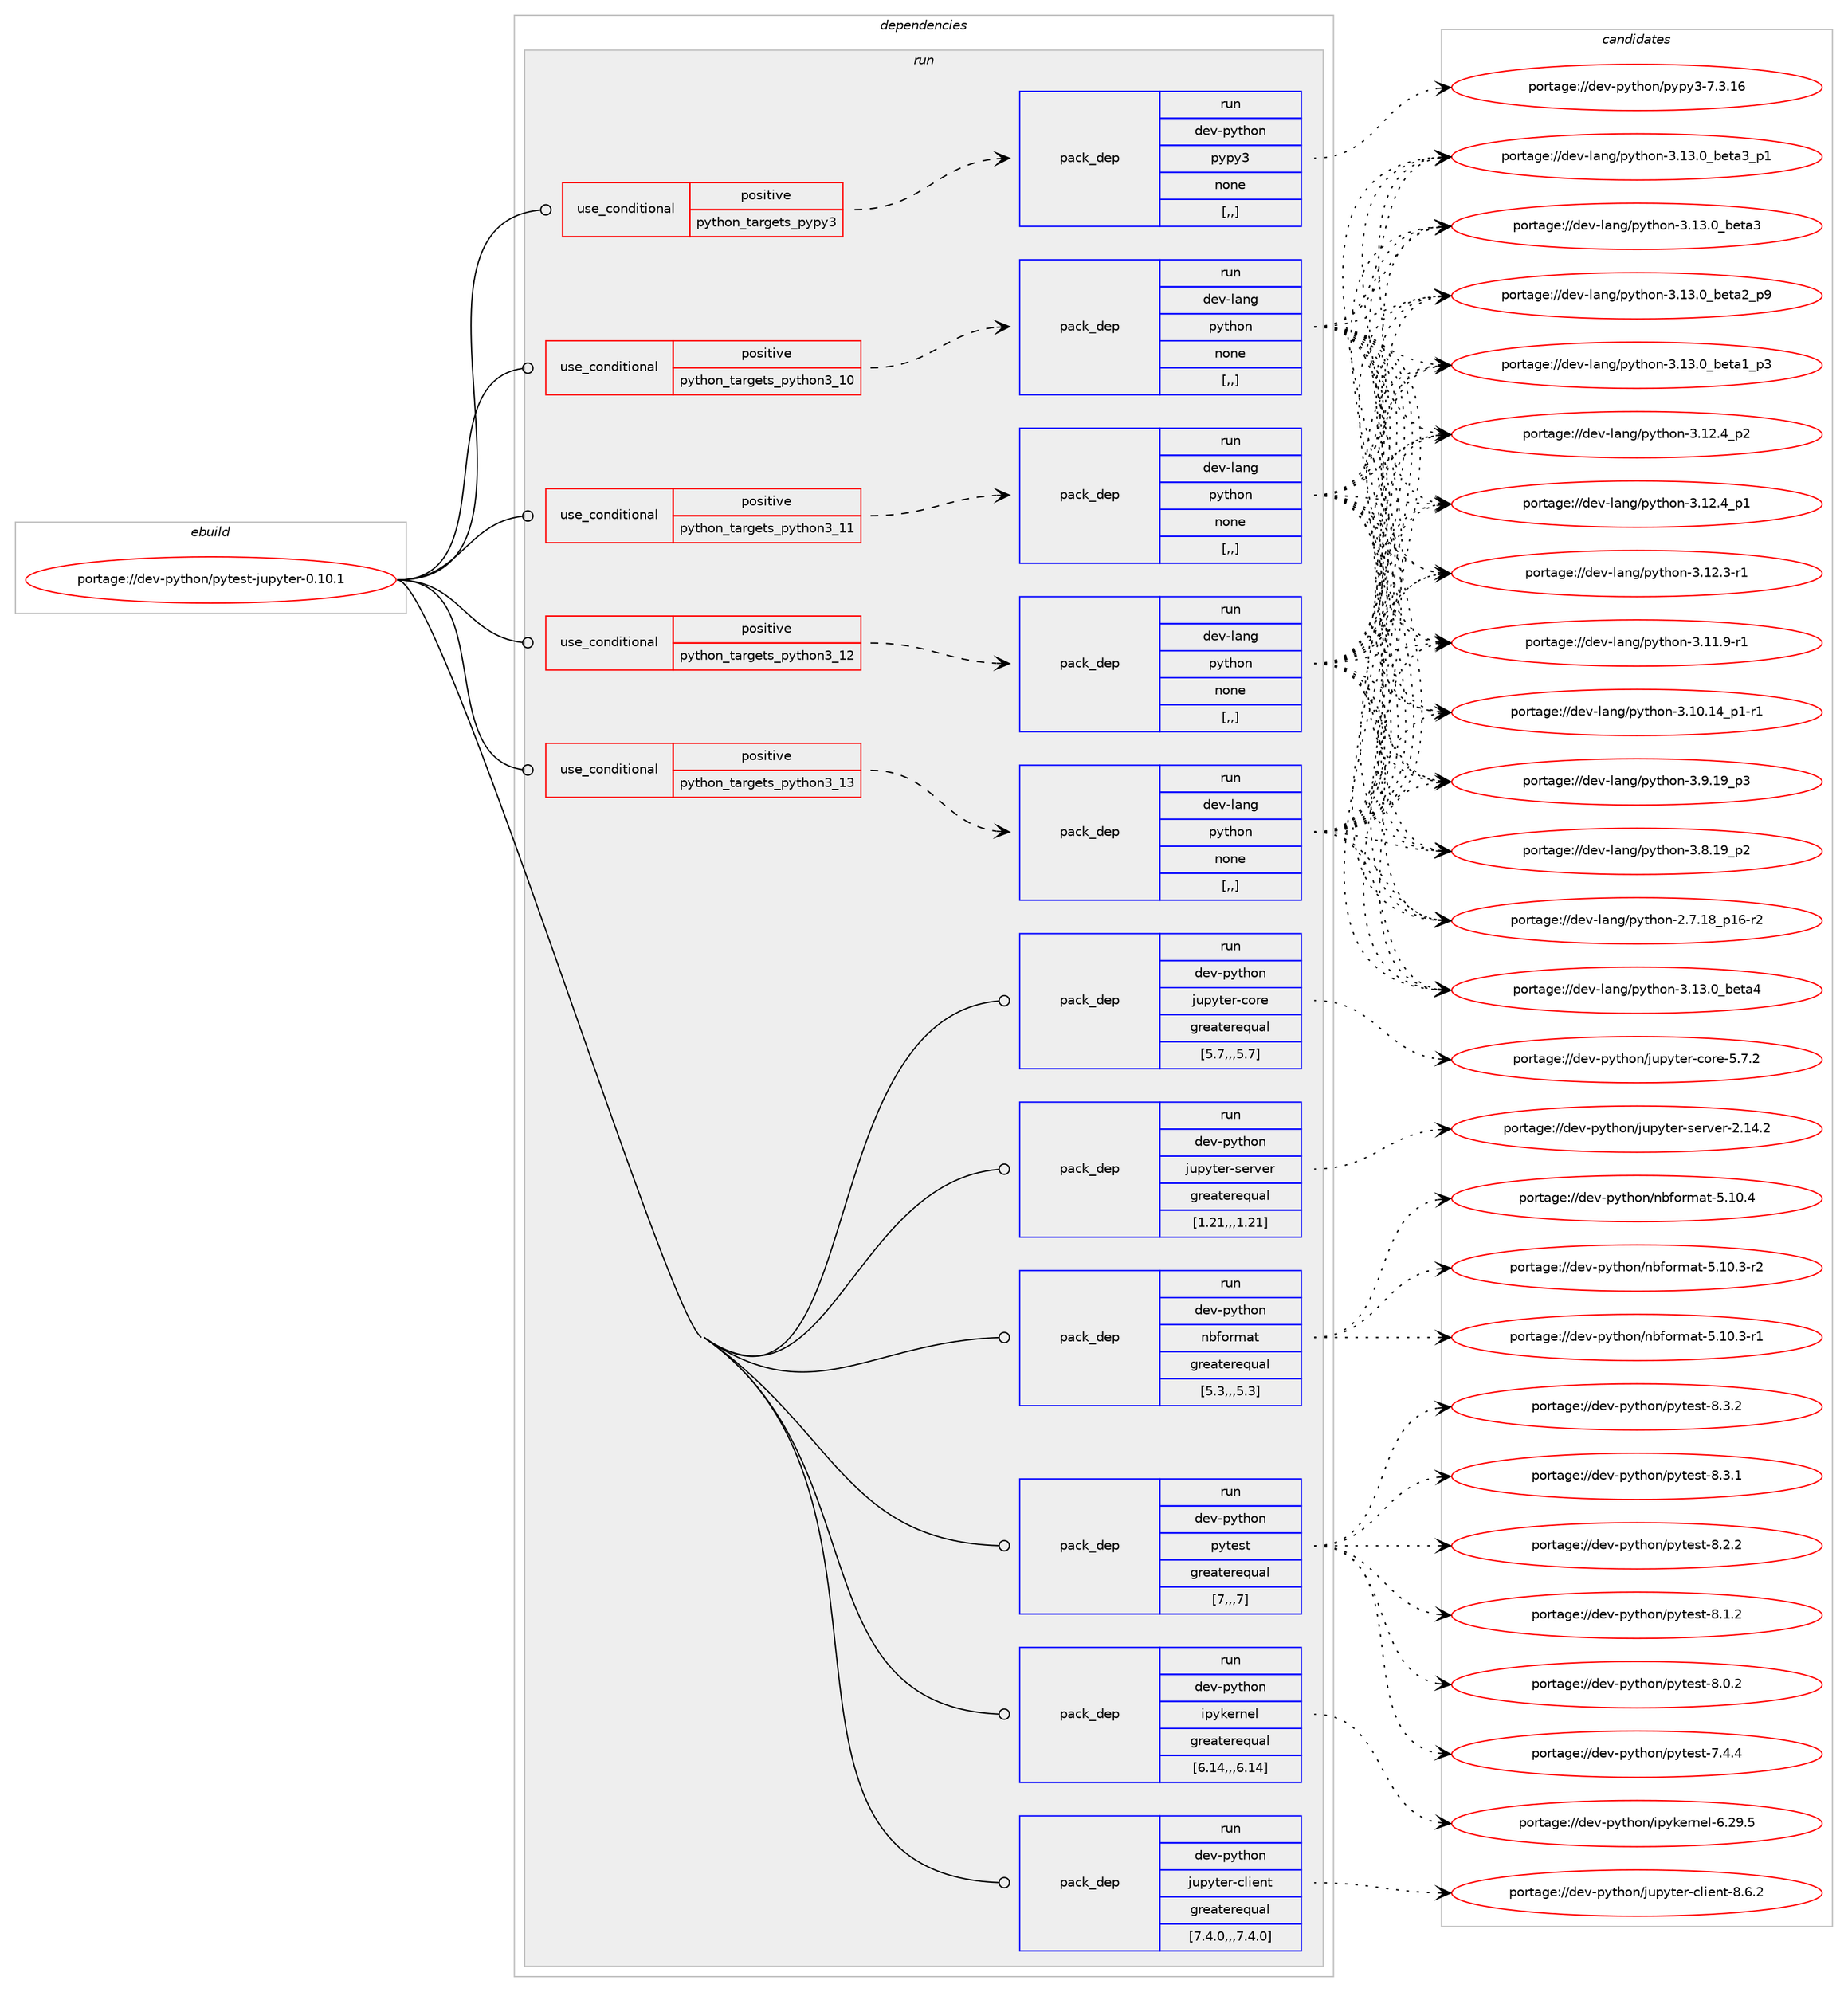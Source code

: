 digraph prolog {

# *************
# Graph options
# *************

newrank=true;
concentrate=true;
compound=true;
graph [rankdir=LR,fontname=Helvetica,fontsize=10,ranksep=1.5];#, ranksep=2.5, nodesep=0.2];
edge  [arrowhead=vee];
node  [fontname=Helvetica,fontsize=10];

# **********
# The ebuild
# **********

subgraph cluster_leftcol {
color=gray;
label=<<i>ebuild</i>>;
id [label="portage://dev-python/pytest-jupyter-0.10.1", color=red, width=4, href="../dev-python/pytest-jupyter-0.10.1.svg"];
}

# ****************
# The dependencies
# ****************

subgraph cluster_midcol {
color=gray;
label=<<i>dependencies</i>>;
subgraph cluster_compile {
fillcolor="#eeeeee";
style=filled;
label=<<i>compile</i>>;
}
subgraph cluster_compileandrun {
fillcolor="#eeeeee";
style=filled;
label=<<i>compile and run</i>>;
}
subgraph cluster_run {
fillcolor="#eeeeee";
style=filled;
label=<<i>run</i>>;
subgraph cond37998 {
dependency159356 [label=<<TABLE BORDER="0" CELLBORDER="1" CELLSPACING="0" CELLPADDING="4"><TR><TD ROWSPAN="3" CELLPADDING="10">use_conditional</TD></TR><TR><TD>positive</TD></TR><TR><TD>python_targets_pypy3</TD></TR></TABLE>>, shape=none, color=red];
subgraph pack120089 {
dependency159357 [label=<<TABLE BORDER="0" CELLBORDER="1" CELLSPACING="0" CELLPADDING="4" WIDTH="220"><TR><TD ROWSPAN="6" CELLPADDING="30">pack_dep</TD></TR><TR><TD WIDTH="110">run</TD></TR><TR><TD>dev-python</TD></TR><TR><TD>pypy3</TD></TR><TR><TD>none</TD></TR><TR><TD>[,,]</TD></TR></TABLE>>, shape=none, color=blue];
}
dependency159356:e -> dependency159357:w [weight=20,style="dashed",arrowhead="vee"];
}
id:e -> dependency159356:w [weight=20,style="solid",arrowhead="odot"];
subgraph cond37999 {
dependency159358 [label=<<TABLE BORDER="0" CELLBORDER="1" CELLSPACING="0" CELLPADDING="4"><TR><TD ROWSPAN="3" CELLPADDING="10">use_conditional</TD></TR><TR><TD>positive</TD></TR><TR><TD>python_targets_python3_10</TD></TR></TABLE>>, shape=none, color=red];
subgraph pack120090 {
dependency159359 [label=<<TABLE BORDER="0" CELLBORDER="1" CELLSPACING="0" CELLPADDING="4" WIDTH="220"><TR><TD ROWSPAN="6" CELLPADDING="30">pack_dep</TD></TR><TR><TD WIDTH="110">run</TD></TR><TR><TD>dev-lang</TD></TR><TR><TD>python</TD></TR><TR><TD>none</TD></TR><TR><TD>[,,]</TD></TR></TABLE>>, shape=none, color=blue];
}
dependency159358:e -> dependency159359:w [weight=20,style="dashed",arrowhead="vee"];
}
id:e -> dependency159358:w [weight=20,style="solid",arrowhead="odot"];
subgraph cond38000 {
dependency159360 [label=<<TABLE BORDER="0" CELLBORDER="1" CELLSPACING="0" CELLPADDING="4"><TR><TD ROWSPAN="3" CELLPADDING="10">use_conditional</TD></TR><TR><TD>positive</TD></TR><TR><TD>python_targets_python3_11</TD></TR></TABLE>>, shape=none, color=red];
subgraph pack120091 {
dependency159361 [label=<<TABLE BORDER="0" CELLBORDER="1" CELLSPACING="0" CELLPADDING="4" WIDTH="220"><TR><TD ROWSPAN="6" CELLPADDING="30">pack_dep</TD></TR><TR><TD WIDTH="110">run</TD></TR><TR><TD>dev-lang</TD></TR><TR><TD>python</TD></TR><TR><TD>none</TD></TR><TR><TD>[,,]</TD></TR></TABLE>>, shape=none, color=blue];
}
dependency159360:e -> dependency159361:w [weight=20,style="dashed",arrowhead="vee"];
}
id:e -> dependency159360:w [weight=20,style="solid",arrowhead="odot"];
subgraph cond38001 {
dependency159362 [label=<<TABLE BORDER="0" CELLBORDER="1" CELLSPACING="0" CELLPADDING="4"><TR><TD ROWSPAN="3" CELLPADDING="10">use_conditional</TD></TR><TR><TD>positive</TD></TR><TR><TD>python_targets_python3_12</TD></TR></TABLE>>, shape=none, color=red];
subgraph pack120092 {
dependency159363 [label=<<TABLE BORDER="0" CELLBORDER="1" CELLSPACING="0" CELLPADDING="4" WIDTH="220"><TR><TD ROWSPAN="6" CELLPADDING="30">pack_dep</TD></TR><TR><TD WIDTH="110">run</TD></TR><TR><TD>dev-lang</TD></TR><TR><TD>python</TD></TR><TR><TD>none</TD></TR><TR><TD>[,,]</TD></TR></TABLE>>, shape=none, color=blue];
}
dependency159362:e -> dependency159363:w [weight=20,style="dashed",arrowhead="vee"];
}
id:e -> dependency159362:w [weight=20,style="solid",arrowhead="odot"];
subgraph cond38002 {
dependency159364 [label=<<TABLE BORDER="0" CELLBORDER="1" CELLSPACING="0" CELLPADDING="4"><TR><TD ROWSPAN="3" CELLPADDING="10">use_conditional</TD></TR><TR><TD>positive</TD></TR><TR><TD>python_targets_python3_13</TD></TR></TABLE>>, shape=none, color=red];
subgraph pack120093 {
dependency159365 [label=<<TABLE BORDER="0" CELLBORDER="1" CELLSPACING="0" CELLPADDING="4" WIDTH="220"><TR><TD ROWSPAN="6" CELLPADDING="30">pack_dep</TD></TR><TR><TD WIDTH="110">run</TD></TR><TR><TD>dev-lang</TD></TR><TR><TD>python</TD></TR><TR><TD>none</TD></TR><TR><TD>[,,]</TD></TR></TABLE>>, shape=none, color=blue];
}
dependency159364:e -> dependency159365:w [weight=20,style="dashed",arrowhead="vee"];
}
id:e -> dependency159364:w [weight=20,style="solid",arrowhead="odot"];
subgraph pack120094 {
dependency159366 [label=<<TABLE BORDER="0" CELLBORDER="1" CELLSPACING="0" CELLPADDING="4" WIDTH="220"><TR><TD ROWSPAN="6" CELLPADDING="30">pack_dep</TD></TR><TR><TD WIDTH="110">run</TD></TR><TR><TD>dev-python</TD></TR><TR><TD>ipykernel</TD></TR><TR><TD>greaterequal</TD></TR><TR><TD>[6.14,,,6.14]</TD></TR></TABLE>>, shape=none, color=blue];
}
id:e -> dependency159366:w [weight=20,style="solid",arrowhead="odot"];
subgraph pack120095 {
dependency159367 [label=<<TABLE BORDER="0" CELLBORDER="1" CELLSPACING="0" CELLPADDING="4" WIDTH="220"><TR><TD ROWSPAN="6" CELLPADDING="30">pack_dep</TD></TR><TR><TD WIDTH="110">run</TD></TR><TR><TD>dev-python</TD></TR><TR><TD>jupyter-client</TD></TR><TR><TD>greaterequal</TD></TR><TR><TD>[7.4.0,,,7.4.0]</TD></TR></TABLE>>, shape=none, color=blue];
}
id:e -> dependency159367:w [weight=20,style="solid",arrowhead="odot"];
subgraph pack120096 {
dependency159368 [label=<<TABLE BORDER="0" CELLBORDER="1" CELLSPACING="0" CELLPADDING="4" WIDTH="220"><TR><TD ROWSPAN="6" CELLPADDING="30">pack_dep</TD></TR><TR><TD WIDTH="110">run</TD></TR><TR><TD>dev-python</TD></TR><TR><TD>jupyter-core</TD></TR><TR><TD>greaterequal</TD></TR><TR><TD>[5.7,,,5.7]</TD></TR></TABLE>>, shape=none, color=blue];
}
id:e -> dependency159368:w [weight=20,style="solid",arrowhead="odot"];
subgraph pack120097 {
dependency159369 [label=<<TABLE BORDER="0" CELLBORDER="1" CELLSPACING="0" CELLPADDING="4" WIDTH="220"><TR><TD ROWSPAN="6" CELLPADDING="30">pack_dep</TD></TR><TR><TD WIDTH="110">run</TD></TR><TR><TD>dev-python</TD></TR><TR><TD>jupyter-server</TD></TR><TR><TD>greaterequal</TD></TR><TR><TD>[1.21,,,1.21]</TD></TR></TABLE>>, shape=none, color=blue];
}
id:e -> dependency159369:w [weight=20,style="solid",arrowhead="odot"];
subgraph pack120098 {
dependency159370 [label=<<TABLE BORDER="0" CELLBORDER="1" CELLSPACING="0" CELLPADDING="4" WIDTH="220"><TR><TD ROWSPAN="6" CELLPADDING="30">pack_dep</TD></TR><TR><TD WIDTH="110">run</TD></TR><TR><TD>dev-python</TD></TR><TR><TD>nbformat</TD></TR><TR><TD>greaterequal</TD></TR><TR><TD>[5.3,,,5.3]</TD></TR></TABLE>>, shape=none, color=blue];
}
id:e -> dependency159370:w [weight=20,style="solid",arrowhead="odot"];
subgraph pack120099 {
dependency159371 [label=<<TABLE BORDER="0" CELLBORDER="1" CELLSPACING="0" CELLPADDING="4" WIDTH="220"><TR><TD ROWSPAN="6" CELLPADDING="30">pack_dep</TD></TR><TR><TD WIDTH="110">run</TD></TR><TR><TD>dev-python</TD></TR><TR><TD>pytest</TD></TR><TR><TD>greaterequal</TD></TR><TR><TD>[7,,,7]</TD></TR></TABLE>>, shape=none, color=blue];
}
id:e -> dependency159371:w [weight=20,style="solid",arrowhead="odot"];
}
}

# **************
# The candidates
# **************

subgraph cluster_choices {
rank=same;
color=gray;
label=<<i>candidates</i>>;

subgraph choice120089 {
color=black;
nodesep=1;
choice10010111845112121116104111110471121211121215145554651464954 [label="portage://dev-python/pypy3-7.3.16", color=red, width=4,href="../dev-python/pypy3-7.3.16.svg"];
dependency159357:e -> choice10010111845112121116104111110471121211121215145554651464954:w [style=dotted,weight="100"];
}
subgraph choice120090 {
color=black;
nodesep=1;
choice1001011184510897110103471121211161041111104551464951464895981011169752 [label="portage://dev-lang/python-3.13.0_beta4", color=red, width=4,href="../dev-lang/python-3.13.0_beta4.svg"];
choice10010111845108971101034711212111610411111045514649514648959810111697519511249 [label="portage://dev-lang/python-3.13.0_beta3_p1", color=red, width=4,href="../dev-lang/python-3.13.0_beta3_p1.svg"];
choice1001011184510897110103471121211161041111104551464951464895981011169751 [label="portage://dev-lang/python-3.13.0_beta3", color=red, width=4,href="../dev-lang/python-3.13.0_beta3.svg"];
choice10010111845108971101034711212111610411111045514649514648959810111697509511257 [label="portage://dev-lang/python-3.13.0_beta2_p9", color=red, width=4,href="../dev-lang/python-3.13.0_beta2_p9.svg"];
choice10010111845108971101034711212111610411111045514649514648959810111697499511251 [label="portage://dev-lang/python-3.13.0_beta1_p3", color=red, width=4,href="../dev-lang/python-3.13.0_beta1_p3.svg"];
choice100101118451089711010347112121116104111110455146495046529511250 [label="portage://dev-lang/python-3.12.4_p2", color=red, width=4,href="../dev-lang/python-3.12.4_p2.svg"];
choice100101118451089711010347112121116104111110455146495046529511249 [label="portage://dev-lang/python-3.12.4_p1", color=red, width=4,href="../dev-lang/python-3.12.4_p1.svg"];
choice100101118451089711010347112121116104111110455146495046514511449 [label="portage://dev-lang/python-3.12.3-r1", color=red, width=4,href="../dev-lang/python-3.12.3-r1.svg"];
choice100101118451089711010347112121116104111110455146494946574511449 [label="portage://dev-lang/python-3.11.9-r1", color=red, width=4,href="../dev-lang/python-3.11.9-r1.svg"];
choice100101118451089711010347112121116104111110455146494846495295112494511449 [label="portage://dev-lang/python-3.10.14_p1-r1", color=red, width=4,href="../dev-lang/python-3.10.14_p1-r1.svg"];
choice100101118451089711010347112121116104111110455146574649579511251 [label="portage://dev-lang/python-3.9.19_p3", color=red, width=4,href="../dev-lang/python-3.9.19_p3.svg"];
choice100101118451089711010347112121116104111110455146564649579511250 [label="portage://dev-lang/python-3.8.19_p2", color=red, width=4,href="../dev-lang/python-3.8.19_p2.svg"];
choice100101118451089711010347112121116104111110455046554649569511249544511450 [label="portage://dev-lang/python-2.7.18_p16-r2", color=red, width=4,href="../dev-lang/python-2.7.18_p16-r2.svg"];
dependency159359:e -> choice1001011184510897110103471121211161041111104551464951464895981011169752:w [style=dotted,weight="100"];
dependency159359:e -> choice10010111845108971101034711212111610411111045514649514648959810111697519511249:w [style=dotted,weight="100"];
dependency159359:e -> choice1001011184510897110103471121211161041111104551464951464895981011169751:w [style=dotted,weight="100"];
dependency159359:e -> choice10010111845108971101034711212111610411111045514649514648959810111697509511257:w [style=dotted,weight="100"];
dependency159359:e -> choice10010111845108971101034711212111610411111045514649514648959810111697499511251:w [style=dotted,weight="100"];
dependency159359:e -> choice100101118451089711010347112121116104111110455146495046529511250:w [style=dotted,weight="100"];
dependency159359:e -> choice100101118451089711010347112121116104111110455146495046529511249:w [style=dotted,weight="100"];
dependency159359:e -> choice100101118451089711010347112121116104111110455146495046514511449:w [style=dotted,weight="100"];
dependency159359:e -> choice100101118451089711010347112121116104111110455146494946574511449:w [style=dotted,weight="100"];
dependency159359:e -> choice100101118451089711010347112121116104111110455146494846495295112494511449:w [style=dotted,weight="100"];
dependency159359:e -> choice100101118451089711010347112121116104111110455146574649579511251:w [style=dotted,weight="100"];
dependency159359:e -> choice100101118451089711010347112121116104111110455146564649579511250:w [style=dotted,weight="100"];
dependency159359:e -> choice100101118451089711010347112121116104111110455046554649569511249544511450:w [style=dotted,weight="100"];
}
subgraph choice120091 {
color=black;
nodesep=1;
choice1001011184510897110103471121211161041111104551464951464895981011169752 [label="portage://dev-lang/python-3.13.0_beta4", color=red, width=4,href="../dev-lang/python-3.13.0_beta4.svg"];
choice10010111845108971101034711212111610411111045514649514648959810111697519511249 [label="portage://dev-lang/python-3.13.0_beta3_p1", color=red, width=4,href="../dev-lang/python-3.13.0_beta3_p1.svg"];
choice1001011184510897110103471121211161041111104551464951464895981011169751 [label="portage://dev-lang/python-3.13.0_beta3", color=red, width=4,href="../dev-lang/python-3.13.0_beta3.svg"];
choice10010111845108971101034711212111610411111045514649514648959810111697509511257 [label="portage://dev-lang/python-3.13.0_beta2_p9", color=red, width=4,href="../dev-lang/python-3.13.0_beta2_p9.svg"];
choice10010111845108971101034711212111610411111045514649514648959810111697499511251 [label="portage://dev-lang/python-3.13.0_beta1_p3", color=red, width=4,href="../dev-lang/python-3.13.0_beta1_p3.svg"];
choice100101118451089711010347112121116104111110455146495046529511250 [label="portage://dev-lang/python-3.12.4_p2", color=red, width=4,href="../dev-lang/python-3.12.4_p2.svg"];
choice100101118451089711010347112121116104111110455146495046529511249 [label="portage://dev-lang/python-3.12.4_p1", color=red, width=4,href="../dev-lang/python-3.12.4_p1.svg"];
choice100101118451089711010347112121116104111110455146495046514511449 [label="portage://dev-lang/python-3.12.3-r1", color=red, width=4,href="../dev-lang/python-3.12.3-r1.svg"];
choice100101118451089711010347112121116104111110455146494946574511449 [label="portage://dev-lang/python-3.11.9-r1", color=red, width=4,href="../dev-lang/python-3.11.9-r1.svg"];
choice100101118451089711010347112121116104111110455146494846495295112494511449 [label="portage://dev-lang/python-3.10.14_p1-r1", color=red, width=4,href="../dev-lang/python-3.10.14_p1-r1.svg"];
choice100101118451089711010347112121116104111110455146574649579511251 [label="portage://dev-lang/python-3.9.19_p3", color=red, width=4,href="../dev-lang/python-3.9.19_p3.svg"];
choice100101118451089711010347112121116104111110455146564649579511250 [label="portage://dev-lang/python-3.8.19_p2", color=red, width=4,href="../dev-lang/python-3.8.19_p2.svg"];
choice100101118451089711010347112121116104111110455046554649569511249544511450 [label="portage://dev-lang/python-2.7.18_p16-r2", color=red, width=4,href="../dev-lang/python-2.7.18_p16-r2.svg"];
dependency159361:e -> choice1001011184510897110103471121211161041111104551464951464895981011169752:w [style=dotted,weight="100"];
dependency159361:e -> choice10010111845108971101034711212111610411111045514649514648959810111697519511249:w [style=dotted,weight="100"];
dependency159361:e -> choice1001011184510897110103471121211161041111104551464951464895981011169751:w [style=dotted,weight="100"];
dependency159361:e -> choice10010111845108971101034711212111610411111045514649514648959810111697509511257:w [style=dotted,weight="100"];
dependency159361:e -> choice10010111845108971101034711212111610411111045514649514648959810111697499511251:w [style=dotted,weight="100"];
dependency159361:e -> choice100101118451089711010347112121116104111110455146495046529511250:w [style=dotted,weight="100"];
dependency159361:e -> choice100101118451089711010347112121116104111110455146495046529511249:w [style=dotted,weight="100"];
dependency159361:e -> choice100101118451089711010347112121116104111110455146495046514511449:w [style=dotted,weight="100"];
dependency159361:e -> choice100101118451089711010347112121116104111110455146494946574511449:w [style=dotted,weight="100"];
dependency159361:e -> choice100101118451089711010347112121116104111110455146494846495295112494511449:w [style=dotted,weight="100"];
dependency159361:e -> choice100101118451089711010347112121116104111110455146574649579511251:w [style=dotted,weight="100"];
dependency159361:e -> choice100101118451089711010347112121116104111110455146564649579511250:w [style=dotted,weight="100"];
dependency159361:e -> choice100101118451089711010347112121116104111110455046554649569511249544511450:w [style=dotted,weight="100"];
}
subgraph choice120092 {
color=black;
nodesep=1;
choice1001011184510897110103471121211161041111104551464951464895981011169752 [label="portage://dev-lang/python-3.13.0_beta4", color=red, width=4,href="../dev-lang/python-3.13.0_beta4.svg"];
choice10010111845108971101034711212111610411111045514649514648959810111697519511249 [label="portage://dev-lang/python-3.13.0_beta3_p1", color=red, width=4,href="../dev-lang/python-3.13.0_beta3_p1.svg"];
choice1001011184510897110103471121211161041111104551464951464895981011169751 [label="portage://dev-lang/python-3.13.0_beta3", color=red, width=4,href="../dev-lang/python-3.13.0_beta3.svg"];
choice10010111845108971101034711212111610411111045514649514648959810111697509511257 [label="portage://dev-lang/python-3.13.0_beta2_p9", color=red, width=4,href="../dev-lang/python-3.13.0_beta2_p9.svg"];
choice10010111845108971101034711212111610411111045514649514648959810111697499511251 [label="portage://dev-lang/python-3.13.0_beta1_p3", color=red, width=4,href="../dev-lang/python-3.13.0_beta1_p3.svg"];
choice100101118451089711010347112121116104111110455146495046529511250 [label="portage://dev-lang/python-3.12.4_p2", color=red, width=4,href="../dev-lang/python-3.12.4_p2.svg"];
choice100101118451089711010347112121116104111110455146495046529511249 [label="portage://dev-lang/python-3.12.4_p1", color=red, width=4,href="../dev-lang/python-3.12.4_p1.svg"];
choice100101118451089711010347112121116104111110455146495046514511449 [label="portage://dev-lang/python-3.12.3-r1", color=red, width=4,href="../dev-lang/python-3.12.3-r1.svg"];
choice100101118451089711010347112121116104111110455146494946574511449 [label="portage://dev-lang/python-3.11.9-r1", color=red, width=4,href="../dev-lang/python-3.11.9-r1.svg"];
choice100101118451089711010347112121116104111110455146494846495295112494511449 [label="portage://dev-lang/python-3.10.14_p1-r1", color=red, width=4,href="../dev-lang/python-3.10.14_p1-r1.svg"];
choice100101118451089711010347112121116104111110455146574649579511251 [label="portage://dev-lang/python-3.9.19_p3", color=red, width=4,href="../dev-lang/python-3.9.19_p3.svg"];
choice100101118451089711010347112121116104111110455146564649579511250 [label="portage://dev-lang/python-3.8.19_p2", color=red, width=4,href="../dev-lang/python-3.8.19_p2.svg"];
choice100101118451089711010347112121116104111110455046554649569511249544511450 [label="portage://dev-lang/python-2.7.18_p16-r2", color=red, width=4,href="../dev-lang/python-2.7.18_p16-r2.svg"];
dependency159363:e -> choice1001011184510897110103471121211161041111104551464951464895981011169752:w [style=dotted,weight="100"];
dependency159363:e -> choice10010111845108971101034711212111610411111045514649514648959810111697519511249:w [style=dotted,weight="100"];
dependency159363:e -> choice1001011184510897110103471121211161041111104551464951464895981011169751:w [style=dotted,weight="100"];
dependency159363:e -> choice10010111845108971101034711212111610411111045514649514648959810111697509511257:w [style=dotted,weight="100"];
dependency159363:e -> choice10010111845108971101034711212111610411111045514649514648959810111697499511251:w [style=dotted,weight="100"];
dependency159363:e -> choice100101118451089711010347112121116104111110455146495046529511250:w [style=dotted,weight="100"];
dependency159363:e -> choice100101118451089711010347112121116104111110455146495046529511249:w [style=dotted,weight="100"];
dependency159363:e -> choice100101118451089711010347112121116104111110455146495046514511449:w [style=dotted,weight="100"];
dependency159363:e -> choice100101118451089711010347112121116104111110455146494946574511449:w [style=dotted,weight="100"];
dependency159363:e -> choice100101118451089711010347112121116104111110455146494846495295112494511449:w [style=dotted,weight="100"];
dependency159363:e -> choice100101118451089711010347112121116104111110455146574649579511251:w [style=dotted,weight="100"];
dependency159363:e -> choice100101118451089711010347112121116104111110455146564649579511250:w [style=dotted,weight="100"];
dependency159363:e -> choice100101118451089711010347112121116104111110455046554649569511249544511450:w [style=dotted,weight="100"];
}
subgraph choice120093 {
color=black;
nodesep=1;
choice1001011184510897110103471121211161041111104551464951464895981011169752 [label="portage://dev-lang/python-3.13.0_beta4", color=red, width=4,href="../dev-lang/python-3.13.0_beta4.svg"];
choice10010111845108971101034711212111610411111045514649514648959810111697519511249 [label="portage://dev-lang/python-3.13.0_beta3_p1", color=red, width=4,href="../dev-lang/python-3.13.0_beta3_p1.svg"];
choice1001011184510897110103471121211161041111104551464951464895981011169751 [label="portage://dev-lang/python-3.13.0_beta3", color=red, width=4,href="../dev-lang/python-3.13.0_beta3.svg"];
choice10010111845108971101034711212111610411111045514649514648959810111697509511257 [label="portage://dev-lang/python-3.13.0_beta2_p9", color=red, width=4,href="../dev-lang/python-3.13.0_beta2_p9.svg"];
choice10010111845108971101034711212111610411111045514649514648959810111697499511251 [label="portage://dev-lang/python-3.13.0_beta1_p3", color=red, width=4,href="../dev-lang/python-3.13.0_beta1_p3.svg"];
choice100101118451089711010347112121116104111110455146495046529511250 [label="portage://dev-lang/python-3.12.4_p2", color=red, width=4,href="../dev-lang/python-3.12.4_p2.svg"];
choice100101118451089711010347112121116104111110455146495046529511249 [label="portage://dev-lang/python-3.12.4_p1", color=red, width=4,href="../dev-lang/python-3.12.4_p1.svg"];
choice100101118451089711010347112121116104111110455146495046514511449 [label="portage://dev-lang/python-3.12.3-r1", color=red, width=4,href="../dev-lang/python-3.12.3-r1.svg"];
choice100101118451089711010347112121116104111110455146494946574511449 [label="portage://dev-lang/python-3.11.9-r1", color=red, width=4,href="../dev-lang/python-3.11.9-r1.svg"];
choice100101118451089711010347112121116104111110455146494846495295112494511449 [label="portage://dev-lang/python-3.10.14_p1-r1", color=red, width=4,href="../dev-lang/python-3.10.14_p1-r1.svg"];
choice100101118451089711010347112121116104111110455146574649579511251 [label="portage://dev-lang/python-3.9.19_p3", color=red, width=4,href="../dev-lang/python-3.9.19_p3.svg"];
choice100101118451089711010347112121116104111110455146564649579511250 [label="portage://dev-lang/python-3.8.19_p2", color=red, width=4,href="../dev-lang/python-3.8.19_p2.svg"];
choice100101118451089711010347112121116104111110455046554649569511249544511450 [label="portage://dev-lang/python-2.7.18_p16-r2", color=red, width=4,href="../dev-lang/python-2.7.18_p16-r2.svg"];
dependency159365:e -> choice1001011184510897110103471121211161041111104551464951464895981011169752:w [style=dotted,weight="100"];
dependency159365:e -> choice10010111845108971101034711212111610411111045514649514648959810111697519511249:w [style=dotted,weight="100"];
dependency159365:e -> choice1001011184510897110103471121211161041111104551464951464895981011169751:w [style=dotted,weight="100"];
dependency159365:e -> choice10010111845108971101034711212111610411111045514649514648959810111697509511257:w [style=dotted,weight="100"];
dependency159365:e -> choice10010111845108971101034711212111610411111045514649514648959810111697499511251:w [style=dotted,weight="100"];
dependency159365:e -> choice100101118451089711010347112121116104111110455146495046529511250:w [style=dotted,weight="100"];
dependency159365:e -> choice100101118451089711010347112121116104111110455146495046529511249:w [style=dotted,weight="100"];
dependency159365:e -> choice100101118451089711010347112121116104111110455146495046514511449:w [style=dotted,weight="100"];
dependency159365:e -> choice100101118451089711010347112121116104111110455146494946574511449:w [style=dotted,weight="100"];
dependency159365:e -> choice100101118451089711010347112121116104111110455146494846495295112494511449:w [style=dotted,weight="100"];
dependency159365:e -> choice100101118451089711010347112121116104111110455146574649579511251:w [style=dotted,weight="100"];
dependency159365:e -> choice100101118451089711010347112121116104111110455146564649579511250:w [style=dotted,weight="100"];
dependency159365:e -> choice100101118451089711010347112121116104111110455046554649569511249544511450:w [style=dotted,weight="100"];
}
subgraph choice120094 {
color=black;
nodesep=1;
choice100101118451121211161041111104710511212110710111411010110845544650574653 [label="portage://dev-python/ipykernel-6.29.5", color=red, width=4,href="../dev-python/ipykernel-6.29.5.svg"];
dependency159366:e -> choice100101118451121211161041111104710511212110710111411010110845544650574653:w [style=dotted,weight="100"];
}
subgraph choice120095 {
color=black;
nodesep=1;
choice10010111845112121116104111110471061171121211161011144599108105101110116455646544650 [label="portage://dev-python/jupyter-client-8.6.2", color=red, width=4,href="../dev-python/jupyter-client-8.6.2.svg"];
dependency159367:e -> choice10010111845112121116104111110471061171121211161011144599108105101110116455646544650:w [style=dotted,weight="100"];
}
subgraph choice120096 {
color=black;
nodesep=1;
choice10010111845112121116104111110471061171121211161011144599111114101455346554650 [label="portage://dev-python/jupyter-core-5.7.2", color=red, width=4,href="../dev-python/jupyter-core-5.7.2.svg"];
dependency159368:e -> choice10010111845112121116104111110471061171121211161011144599111114101455346554650:w [style=dotted,weight="100"];
}
subgraph choice120097 {
color=black;
nodesep=1;
choice10010111845112121116104111110471061171121211161011144511510111411810111445504649524650 [label="portage://dev-python/jupyter-server-2.14.2", color=red, width=4,href="../dev-python/jupyter-server-2.14.2.svg"];
dependency159369:e -> choice10010111845112121116104111110471061171121211161011144511510111411810111445504649524650:w [style=dotted,weight="100"];
}
subgraph choice120098 {
color=black;
nodesep=1;
choice1001011184511212111610411111047110981021111141099711645534649484652 [label="portage://dev-python/nbformat-5.10.4", color=red, width=4,href="../dev-python/nbformat-5.10.4.svg"];
choice10010111845112121116104111110471109810211111410997116455346494846514511450 [label="portage://dev-python/nbformat-5.10.3-r2", color=red, width=4,href="../dev-python/nbformat-5.10.3-r2.svg"];
choice10010111845112121116104111110471109810211111410997116455346494846514511449 [label="portage://dev-python/nbformat-5.10.3-r1", color=red, width=4,href="../dev-python/nbformat-5.10.3-r1.svg"];
dependency159370:e -> choice1001011184511212111610411111047110981021111141099711645534649484652:w [style=dotted,weight="100"];
dependency159370:e -> choice10010111845112121116104111110471109810211111410997116455346494846514511450:w [style=dotted,weight="100"];
dependency159370:e -> choice10010111845112121116104111110471109810211111410997116455346494846514511449:w [style=dotted,weight="100"];
}
subgraph choice120099 {
color=black;
nodesep=1;
choice1001011184511212111610411111047112121116101115116455646514650 [label="portage://dev-python/pytest-8.3.2", color=red, width=4,href="../dev-python/pytest-8.3.2.svg"];
choice1001011184511212111610411111047112121116101115116455646514649 [label="portage://dev-python/pytest-8.3.1", color=red, width=4,href="../dev-python/pytest-8.3.1.svg"];
choice1001011184511212111610411111047112121116101115116455646504650 [label="portage://dev-python/pytest-8.2.2", color=red, width=4,href="../dev-python/pytest-8.2.2.svg"];
choice1001011184511212111610411111047112121116101115116455646494650 [label="portage://dev-python/pytest-8.1.2", color=red, width=4,href="../dev-python/pytest-8.1.2.svg"];
choice1001011184511212111610411111047112121116101115116455646484650 [label="portage://dev-python/pytest-8.0.2", color=red, width=4,href="../dev-python/pytest-8.0.2.svg"];
choice1001011184511212111610411111047112121116101115116455546524652 [label="portage://dev-python/pytest-7.4.4", color=red, width=4,href="../dev-python/pytest-7.4.4.svg"];
dependency159371:e -> choice1001011184511212111610411111047112121116101115116455646514650:w [style=dotted,weight="100"];
dependency159371:e -> choice1001011184511212111610411111047112121116101115116455646514649:w [style=dotted,weight="100"];
dependency159371:e -> choice1001011184511212111610411111047112121116101115116455646504650:w [style=dotted,weight="100"];
dependency159371:e -> choice1001011184511212111610411111047112121116101115116455646494650:w [style=dotted,weight="100"];
dependency159371:e -> choice1001011184511212111610411111047112121116101115116455646484650:w [style=dotted,weight="100"];
dependency159371:e -> choice1001011184511212111610411111047112121116101115116455546524652:w [style=dotted,weight="100"];
}
}

}
